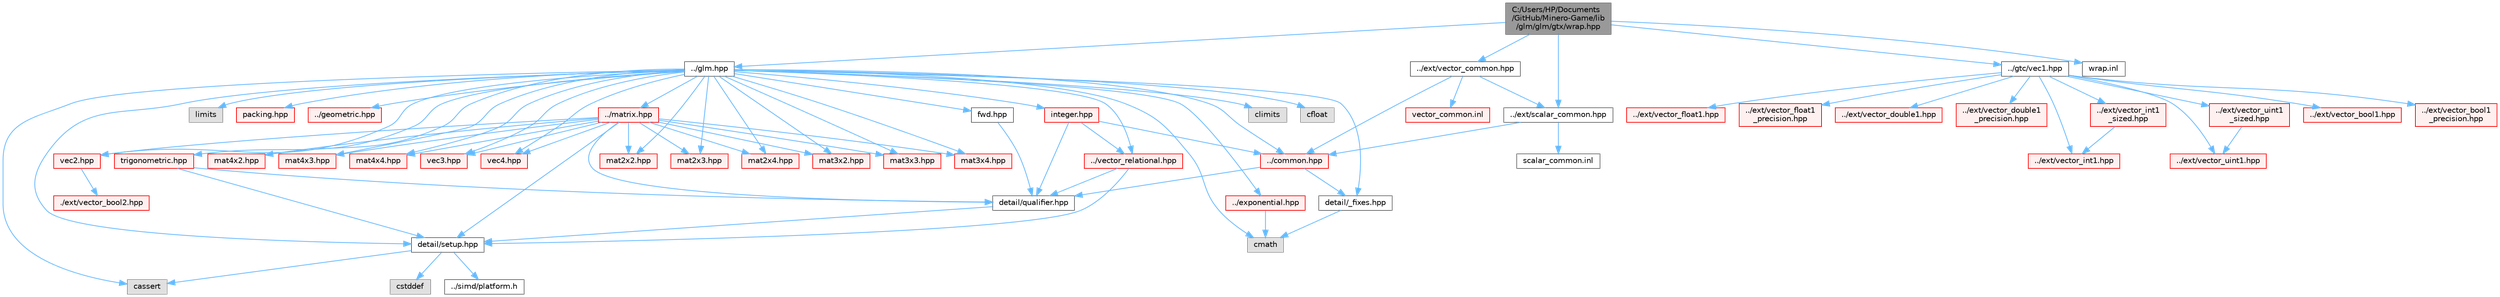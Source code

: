 digraph "C:/Users/HP/Documents/GitHub/Minero-Game/lib/glm/glm/gtx/wrap.hpp"
{
 // LATEX_PDF_SIZE
  bgcolor="transparent";
  edge [fontname=Helvetica,fontsize=10,labelfontname=Helvetica,labelfontsize=10];
  node [fontname=Helvetica,fontsize=10,shape=box,height=0.2,width=0.4];
  Node1 [id="Node000001",label="C:/Users/HP/Documents\l/GitHub/Minero-Game/lib\l/glm/glm/gtx/wrap.hpp",height=0.2,width=0.4,color="gray40", fillcolor="grey60", style="filled", fontcolor="black",tooltip=" "];
  Node1 -> Node2 [id="edge163_Node000001_Node000002",color="steelblue1",style="solid",tooltip=" "];
  Node2 [id="Node000002",label="../glm.hpp",height=0.2,width=0.4,color="grey40", fillcolor="white", style="filled",URL="$lib_2glm_2glm_2glm_8hpp.html",tooltip=" "];
  Node2 -> Node3 [id="edge164_Node000002_Node000003",color="steelblue1",style="solid",tooltip=" "];
  Node3 [id="Node000003",label="detail/_fixes.hpp",height=0.2,width=0.4,color="grey40", fillcolor="white", style="filled",URL="$lib_2glm_2glm_2detail_2__fixes_8hpp.html",tooltip=" "];
  Node3 -> Node4 [id="edge165_Node000003_Node000004",color="steelblue1",style="solid",tooltip=" "];
  Node4 [id="Node000004",label="cmath",height=0.2,width=0.4,color="grey60", fillcolor="#E0E0E0", style="filled",tooltip=" "];
  Node2 -> Node5 [id="edge166_Node000002_Node000005",color="steelblue1",style="solid",tooltip=" "];
  Node5 [id="Node000005",label="detail/setup.hpp",height=0.2,width=0.4,color="grey40", fillcolor="white", style="filled",URL="$lib_2glm_2glm_2detail_2setup_8hpp.html",tooltip=" "];
  Node5 -> Node6 [id="edge167_Node000005_Node000006",color="steelblue1",style="solid",tooltip=" "];
  Node6 [id="Node000006",label="cassert",height=0.2,width=0.4,color="grey60", fillcolor="#E0E0E0", style="filled",tooltip=" "];
  Node5 -> Node7 [id="edge168_Node000005_Node000007",color="steelblue1",style="solid",tooltip=" "];
  Node7 [id="Node000007",label="cstddef",height=0.2,width=0.4,color="grey60", fillcolor="#E0E0E0", style="filled",tooltip=" "];
  Node5 -> Node8 [id="edge169_Node000005_Node000008",color="steelblue1",style="solid",tooltip=" "];
  Node8 [id="Node000008",label="../simd/platform.h",height=0.2,width=0.4,color="grey40", fillcolor="white", style="filled",URL="$lib_2glm_2glm_2simd_2platform_8h.html",tooltip=" "];
  Node2 -> Node4 [id="edge170_Node000002_Node000004",color="steelblue1",style="solid",tooltip=" "];
  Node2 -> Node9 [id="edge171_Node000002_Node000009",color="steelblue1",style="solid",tooltip=" "];
  Node9 [id="Node000009",label="climits",height=0.2,width=0.4,color="grey60", fillcolor="#E0E0E0", style="filled",tooltip=" "];
  Node2 -> Node10 [id="edge172_Node000002_Node000010",color="steelblue1",style="solid",tooltip=" "];
  Node10 [id="Node000010",label="cfloat",height=0.2,width=0.4,color="grey60", fillcolor="#E0E0E0", style="filled",tooltip=" "];
  Node2 -> Node11 [id="edge173_Node000002_Node000011",color="steelblue1",style="solid",tooltip=" "];
  Node11 [id="Node000011",label="limits",height=0.2,width=0.4,color="grey60", fillcolor="#E0E0E0", style="filled",tooltip=" "];
  Node2 -> Node6 [id="edge174_Node000002_Node000006",color="steelblue1",style="solid",tooltip=" "];
  Node2 -> Node12 [id="edge175_Node000002_Node000012",color="steelblue1",style="solid",tooltip=" "];
  Node12 [id="Node000012",label="fwd.hpp",height=0.2,width=0.4,color="grey40", fillcolor="white", style="filled",URL="$lib_2glm_2glm_2fwd_8hpp.html",tooltip=" "];
  Node12 -> Node13 [id="edge176_Node000012_Node000013",color="steelblue1",style="solid",tooltip=" "];
  Node13 [id="Node000013",label="detail/qualifier.hpp",height=0.2,width=0.4,color="grey40", fillcolor="white", style="filled",URL="$lib_2glm_2glm_2detail_2qualifier_8hpp.html",tooltip=" "];
  Node13 -> Node5 [id="edge177_Node000013_Node000005",color="steelblue1",style="solid",tooltip=" "];
  Node2 -> Node14 [id="edge178_Node000002_Node000014",color="steelblue1",style="solid",tooltip=" "];
  Node14 [id="Node000014",label="vec2.hpp",height=0.2,width=0.4,color="red", fillcolor="#FFF0F0", style="filled",URL="$lib_2glm_2glm_2vec2_8hpp.html",tooltip=" "];
  Node14 -> Node15 [id="edge179_Node000014_Node000015",color="steelblue1",style="solid",tooltip=" "];
  Node15 [id="Node000015",label="./ext/vector_bool2.hpp",height=0.2,width=0.4,color="red", fillcolor="#FFF0F0", style="filled",URL="$lib_2glm_2glm_2ext_2vector__bool2_8hpp.html",tooltip=" "];
  Node2 -> Node30 [id="edge180_Node000002_Node000030",color="steelblue1",style="solid",tooltip=" "];
  Node30 [id="Node000030",label="vec3.hpp",height=0.2,width=0.4,color="red", fillcolor="#FFF0F0", style="filled",URL="$lib_2glm_2glm_2vec3_8hpp.html",tooltip=" "];
  Node2 -> Node43 [id="edge181_Node000002_Node000043",color="steelblue1",style="solid",tooltip=" "];
  Node43 [id="Node000043",label="vec4.hpp",height=0.2,width=0.4,color="red", fillcolor="#FFF0F0", style="filled",URL="$lib_2glm_2glm_2vec4_8hpp.html",tooltip=" "];
  Node2 -> Node56 [id="edge182_Node000002_Node000056",color="steelblue1",style="solid",tooltip=" "];
  Node56 [id="Node000056",label="mat2x2.hpp",height=0.2,width=0.4,color="red", fillcolor="#FFF0F0", style="filled",URL="$lib_2glm_2glm_2mat2x2_8hpp.html",tooltip=" "];
  Node2 -> Node61 [id="edge183_Node000002_Node000061",color="steelblue1",style="solid",tooltip=" "];
  Node61 [id="Node000061",label="mat2x3.hpp",height=0.2,width=0.4,color="red", fillcolor="#FFF0F0", style="filled",URL="$lib_2glm_2glm_2mat2x3_8hpp.html",tooltip=" "];
  Node2 -> Node68 [id="edge184_Node000002_Node000068",color="steelblue1",style="solid",tooltip=" "];
  Node68 [id="Node000068",label="mat2x4.hpp",height=0.2,width=0.4,color="red", fillcolor="#FFF0F0", style="filled",URL="$lib_2glm_2glm_2mat2x4_8hpp.html",tooltip=" "];
  Node2 -> Node75 [id="edge185_Node000002_Node000075",color="steelblue1",style="solid",tooltip=" "];
  Node75 [id="Node000075",label="mat3x2.hpp",height=0.2,width=0.4,color="red", fillcolor="#FFF0F0", style="filled",URL="$lib_2glm_2glm_2mat3x2_8hpp.html",tooltip=" "];
  Node2 -> Node82 [id="edge186_Node000002_Node000082",color="steelblue1",style="solid",tooltip=" "];
  Node82 [id="Node000082",label="mat3x3.hpp",height=0.2,width=0.4,color="red", fillcolor="#FFF0F0", style="filled",URL="$lib_2glm_2glm_2mat3x3_8hpp.html",tooltip=" "];
  Node2 -> Node89 [id="edge187_Node000002_Node000089",color="steelblue1",style="solid",tooltip=" "];
  Node89 [id="Node000089",label="mat3x4.hpp",height=0.2,width=0.4,color="red", fillcolor="#FFF0F0", style="filled",URL="$lib_2glm_2glm_2mat3x4_8hpp.html",tooltip=" "];
  Node2 -> Node96 [id="edge188_Node000002_Node000096",color="steelblue1",style="solid",tooltip=" "];
  Node96 [id="Node000096",label="mat4x2.hpp",height=0.2,width=0.4,color="red", fillcolor="#FFF0F0", style="filled",URL="$lib_2glm_2glm_2mat4x2_8hpp.html",tooltip=" "];
  Node2 -> Node103 [id="edge189_Node000002_Node000103",color="steelblue1",style="solid",tooltip=" "];
  Node103 [id="Node000103",label="mat4x3.hpp",height=0.2,width=0.4,color="red", fillcolor="#FFF0F0", style="filled",URL="$lib_2glm_2glm_2mat4x3_8hpp.html",tooltip=" "];
  Node2 -> Node110 [id="edge190_Node000002_Node000110",color="steelblue1",style="solid",tooltip=" "];
  Node110 [id="Node000110",label="mat4x4.hpp",height=0.2,width=0.4,color="red", fillcolor="#FFF0F0", style="filled",URL="$lib_2glm_2glm_2mat4x4_8hpp.html",tooltip=" "];
  Node2 -> Node134 [id="edge191_Node000002_Node000134",color="steelblue1",style="solid",tooltip=" "];
  Node134 [id="Node000134",label="trigonometric.hpp",height=0.2,width=0.4,color="red", fillcolor="#FFF0F0", style="filled",URL="$lib_2glm_2glm_2trigonometric_8hpp.html",tooltip=" "];
  Node134 -> Node5 [id="edge192_Node000134_Node000005",color="steelblue1",style="solid",tooltip=" "];
  Node134 -> Node13 [id="edge193_Node000134_Node000013",color="steelblue1",style="solid",tooltip=" "];
  Node2 -> Node120 [id="edge194_Node000002_Node000120",color="steelblue1",style="solid",tooltip=" "];
  Node120 [id="Node000120",label="../exponential.hpp",height=0.2,width=0.4,color="red", fillcolor="#FFF0F0", style="filled",URL="$lib_2glm_2glm_2exponential_8hpp.html",tooltip=" "];
  Node120 -> Node4 [id="edge195_Node000120_Node000004",color="steelblue1",style="solid",tooltip=" "];
  Node2 -> Node128 [id="edge196_Node000002_Node000128",color="steelblue1",style="solid",tooltip=" "];
  Node128 [id="Node000128",label="../common.hpp",height=0.2,width=0.4,color="red", fillcolor="#FFF0F0", style="filled",URL="$lib_2glm_2glm_2common_8hpp.html",tooltip=" "];
  Node128 -> Node13 [id="edge197_Node000128_Node000013",color="steelblue1",style="solid",tooltip=" "];
  Node128 -> Node3 [id="edge198_Node000128_Node000003",color="steelblue1",style="solid",tooltip=" "];
  Node2 -> Node137 [id="edge199_Node000002_Node000137",color="steelblue1",style="solid",tooltip=" "];
  Node137 [id="Node000137",label="packing.hpp",height=0.2,width=0.4,color="red", fillcolor="#FFF0F0", style="filled",URL="$lib_2glm_2glm_2packing_8hpp.html",tooltip=" "];
  Node2 -> Node118 [id="edge200_Node000002_Node000118",color="steelblue1",style="solid",tooltip=" "];
  Node118 [id="Node000118",label="../geometric.hpp",height=0.2,width=0.4,color="red", fillcolor="#FFF0F0", style="filled",URL="$lib_2glm_2glm_2geometric_8hpp.html",tooltip=" "];
  Node2 -> Node60 [id="edge201_Node000002_Node000060",color="steelblue1",style="solid",tooltip=" "];
  Node60 [id="Node000060",label="../matrix.hpp",height=0.2,width=0.4,color="red", fillcolor="#FFF0F0", style="filled",URL="$lib_2glm_2glm_2matrix_8hpp.html",tooltip=" "];
  Node60 -> Node13 [id="edge202_Node000060_Node000013",color="steelblue1",style="solid",tooltip=" "];
  Node60 -> Node5 [id="edge203_Node000060_Node000005",color="steelblue1",style="solid",tooltip=" "];
  Node60 -> Node14 [id="edge204_Node000060_Node000014",color="steelblue1",style="solid",tooltip=" "];
  Node60 -> Node30 [id="edge205_Node000060_Node000030",color="steelblue1",style="solid",tooltip=" "];
  Node60 -> Node43 [id="edge206_Node000060_Node000043",color="steelblue1",style="solid",tooltip=" "];
  Node60 -> Node56 [id="edge207_Node000060_Node000056",color="steelblue1",style="solid",tooltip=" "];
  Node60 -> Node61 [id="edge208_Node000060_Node000061",color="steelblue1",style="solid",tooltip=" "];
  Node60 -> Node68 [id="edge209_Node000060_Node000068",color="steelblue1",style="solid",tooltip=" "];
  Node60 -> Node75 [id="edge210_Node000060_Node000075",color="steelblue1",style="solid",tooltip=" "];
  Node60 -> Node82 [id="edge211_Node000060_Node000082",color="steelblue1",style="solid",tooltip=" "];
  Node60 -> Node89 [id="edge212_Node000060_Node000089",color="steelblue1",style="solid",tooltip=" "];
  Node60 -> Node96 [id="edge213_Node000060_Node000096",color="steelblue1",style="solid",tooltip=" "];
  Node60 -> Node103 [id="edge214_Node000060_Node000103",color="steelblue1",style="solid",tooltip=" "];
  Node60 -> Node110 [id="edge215_Node000060_Node000110",color="steelblue1",style="solid",tooltip=" "];
  Node2 -> Node124 [id="edge216_Node000002_Node000124",color="steelblue1",style="solid",tooltip=" "];
  Node124 [id="Node000124",label="../vector_relational.hpp",height=0.2,width=0.4,color="red", fillcolor="#FFF0F0", style="filled",URL="$lib_2glm_2glm_2vector__relational_8hpp.html",tooltip=" "];
  Node124 -> Node13 [id="edge217_Node000124_Node000013",color="steelblue1",style="solid",tooltip=" "];
  Node124 -> Node5 [id="edge218_Node000124_Node000005",color="steelblue1",style="solid",tooltip=" "];
  Node2 -> Node141 [id="edge219_Node000002_Node000141",color="steelblue1",style="solid",tooltip=" "];
  Node141 [id="Node000141",label="integer.hpp",height=0.2,width=0.4,color="red", fillcolor="#FFF0F0", style="filled",URL="$lib_2glm_2glm_2integer_8hpp.html",tooltip=" "];
  Node141 -> Node13 [id="edge220_Node000141_Node000013",color="steelblue1",style="solid",tooltip=" "];
  Node141 -> Node128 [id="edge221_Node000141_Node000128",color="steelblue1",style="solid",tooltip=" "];
  Node141 -> Node124 [id="edge222_Node000141_Node000124",color="steelblue1",style="solid",tooltip=" "];
  Node1 -> Node145 [id="edge223_Node000001_Node000145",color="steelblue1",style="solid",tooltip=" "];
  Node145 [id="Node000145",label="../ext/scalar_common.hpp",height=0.2,width=0.4,color="grey40", fillcolor="white", style="filled",URL="$lib_2glm_2glm_2ext_2scalar__common_8hpp.html",tooltip=" "];
  Node145 -> Node128 [id="edge224_Node000145_Node000128",color="steelblue1",style="solid",tooltip=" "];
  Node145 -> Node146 [id="edge225_Node000145_Node000146",color="steelblue1",style="solid",tooltip=" "];
  Node146 [id="Node000146",label="scalar_common.inl",height=0.2,width=0.4,color="grey40", fillcolor="white", style="filled",URL="$lib_2glm_2glm_2ext_2scalar__common_8inl.html",tooltip=" "];
  Node1 -> Node147 [id="edge226_Node000001_Node000147",color="steelblue1",style="solid",tooltip=" "];
  Node147 [id="Node000147",label="../ext/vector_common.hpp",height=0.2,width=0.4,color="grey40", fillcolor="white", style="filled",URL="$lib_2glm_2glm_2ext_2vector__common_8hpp.html",tooltip=" "];
  Node147 -> Node145 [id="edge227_Node000147_Node000145",color="steelblue1",style="solid",tooltip=" "];
  Node147 -> Node128 [id="edge228_Node000147_Node000128",color="steelblue1",style="solid",tooltip=" "];
  Node147 -> Node148 [id="edge229_Node000147_Node000148",color="steelblue1",style="solid",tooltip=" "];
  Node148 [id="Node000148",label="vector_common.inl",height=0.2,width=0.4,color="red", fillcolor="#FFF0F0", style="filled",URL="$lib_2glm_2glm_2ext_2vector__common_8inl.html",tooltip=" "];
  Node1 -> Node149 [id="edge230_Node000001_Node000149",color="steelblue1",style="solid",tooltip=" "];
  Node149 [id="Node000149",label="../gtc/vec1.hpp",height=0.2,width=0.4,color="grey40", fillcolor="white", style="filled",URL="$lib_2glm_2glm_2gtc_2vec1_8hpp.html",tooltip=" "];
  Node149 -> Node150 [id="edge231_Node000149_Node000150",color="steelblue1",style="solid",tooltip=" "];
  Node150 [id="Node000150",label="../ext/vector_bool1.hpp",height=0.2,width=0.4,color="red", fillcolor="#FFF0F0", style="filled",URL="$lib_2glm_2glm_2ext_2vector__bool1_8hpp.html",tooltip=" "];
  Node149 -> Node151 [id="edge232_Node000149_Node000151",color="steelblue1",style="solid",tooltip=" "];
  Node151 [id="Node000151",label="../ext/vector_bool1\l_precision.hpp",height=0.2,width=0.4,color="red", fillcolor="#FFF0F0", style="filled",URL="$lib_2glm_2glm_2ext_2vector__bool1__precision_8hpp.html",tooltip=" "];
  Node149 -> Node152 [id="edge233_Node000149_Node000152",color="steelblue1",style="solid",tooltip=" "];
  Node152 [id="Node000152",label="../ext/vector_float1.hpp",height=0.2,width=0.4,color="red", fillcolor="#FFF0F0", style="filled",URL="$lib_2glm_2glm_2ext_2vector__float1_8hpp.html",tooltip=" "];
  Node149 -> Node153 [id="edge234_Node000149_Node000153",color="steelblue1",style="solid",tooltip=" "];
  Node153 [id="Node000153",label="../ext/vector_float1\l_precision.hpp",height=0.2,width=0.4,color="red", fillcolor="#FFF0F0", style="filled",URL="$lib_2glm_2glm_2ext_2vector__float1__precision_8hpp.html",tooltip=" "];
  Node149 -> Node154 [id="edge235_Node000149_Node000154",color="steelblue1",style="solid",tooltip=" "];
  Node154 [id="Node000154",label="../ext/vector_double1.hpp",height=0.2,width=0.4,color="red", fillcolor="#FFF0F0", style="filled",URL="$lib_2glm_2glm_2ext_2vector__double1_8hpp.html",tooltip=" "];
  Node149 -> Node155 [id="edge236_Node000149_Node000155",color="steelblue1",style="solid",tooltip=" "];
  Node155 [id="Node000155",label="../ext/vector_double1\l_precision.hpp",height=0.2,width=0.4,color="red", fillcolor="#FFF0F0", style="filled",URL="$lib_2glm_2glm_2ext_2vector__double1__precision_8hpp.html",tooltip=" "];
  Node149 -> Node156 [id="edge237_Node000149_Node000156",color="steelblue1",style="solid",tooltip=" "];
  Node156 [id="Node000156",label="../ext/vector_int1.hpp",height=0.2,width=0.4,color="red", fillcolor="#FFF0F0", style="filled",URL="$lib_2glm_2glm_2ext_2vector__int1_8hpp.html",tooltip=" "];
  Node149 -> Node157 [id="edge238_Node000149_Node000157",color="steelblue1",style="solid",tooltip=" "];
  Node157 [id="Node000157",label="../ext/vector_int1\l_sized.hpp",height=0.2,width=0.4,color="red", fillcolor="#FFF0F0", style="filled",URL="$lib_2glm_2glm_2ext_2vector__int1__sized_8hpp.html",tooltip=" "];
  Node157 -> Node156 [id="edge239_Node000157_Node000156",color="steelblue1",style="solid",tooltip=" "];
  Node149 -> Node158 [id="edge240_Node000149_Node000158",color="steelblue1",style="solid",tooltip=" "];
  Node158 [id="Node000158",label="../ext/vector_uint1.hpp",height=0.2,width=0.4,color="red", fillcolor="#FFF0F0", style="filled",URL="$lib_2glm_2glm_2ext_2vector__uint1_8hpp.html",tooltip=" "];
  Node149 -> Node159 [id="edge241_Node000149_Node000159",color="steelblue1",style="solid",tooltip=" "];
  Node159 [id="Node000159",label="../ext/vector_uint1\l_sized.hpp",height=0.2,width=0.4,color="red", fillcolor="#FFF0F0", style="filled",URL="$lib_2glm_2glm_2ext_2vector__uint1__sized_8hpp.html",tooltip=" "];
  Node159 -> Node158 [id="edge242_Node000159_Node000158",color="steelblue1",style="solid",tooltip=" "];
  Node1 -> Node160 [id="edge243_Node000001_Node000160",color="steelblue1",style="solid",tooltip=" "];
  Node160 [id="Node000160",label="wrap.inl",height=0.2,width=0.4,color="grey40", fillcolor="white", style="filled",URL="$lib_2glm_2glm_2gtx_2wrap_8inl.html",tooltip=" "];
}
